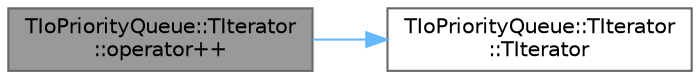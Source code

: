 digraph "TIoPriorityQueue::TIterator::operator++"
{
 // INTERACTIVE_SVG=YES
 // LATEX_PDF_SIZE
  bgcolor="transparent";
  edge [fontname=Helvetica,fontsize=10,labelfontname=Helvetica,labelfontsize=10];
  node [fontname=Helvetica,fontsize=10,shape=box,height=0.2,width=0.4];
  rankdir="LR";
  Node1 [id="Node000001",label="TIoPriorityQueue::TIterator\l::operator++",height=0.2,width=0.4,color="gray40", fillcolor="grey60", style="filled", fontcolor="black",tooltip=" "];
  Node1 -> Node2 [id="edge1_Node000001_Node000002",color="steelblue1",style="solid",tooltip=" "];
  Node2 [id="Node000002",label="TIoPriorityQueue::TIterator\l::TIterator",height=0.2,width=0.4,color="grey40", fillcolor="white", style="filled",URL="$db/d07/classTIoPriorityQueue_1_1TIterator.html#a8dc1b44b149965fcc3f09e45d916ebdc",tooltip=" "];
}
